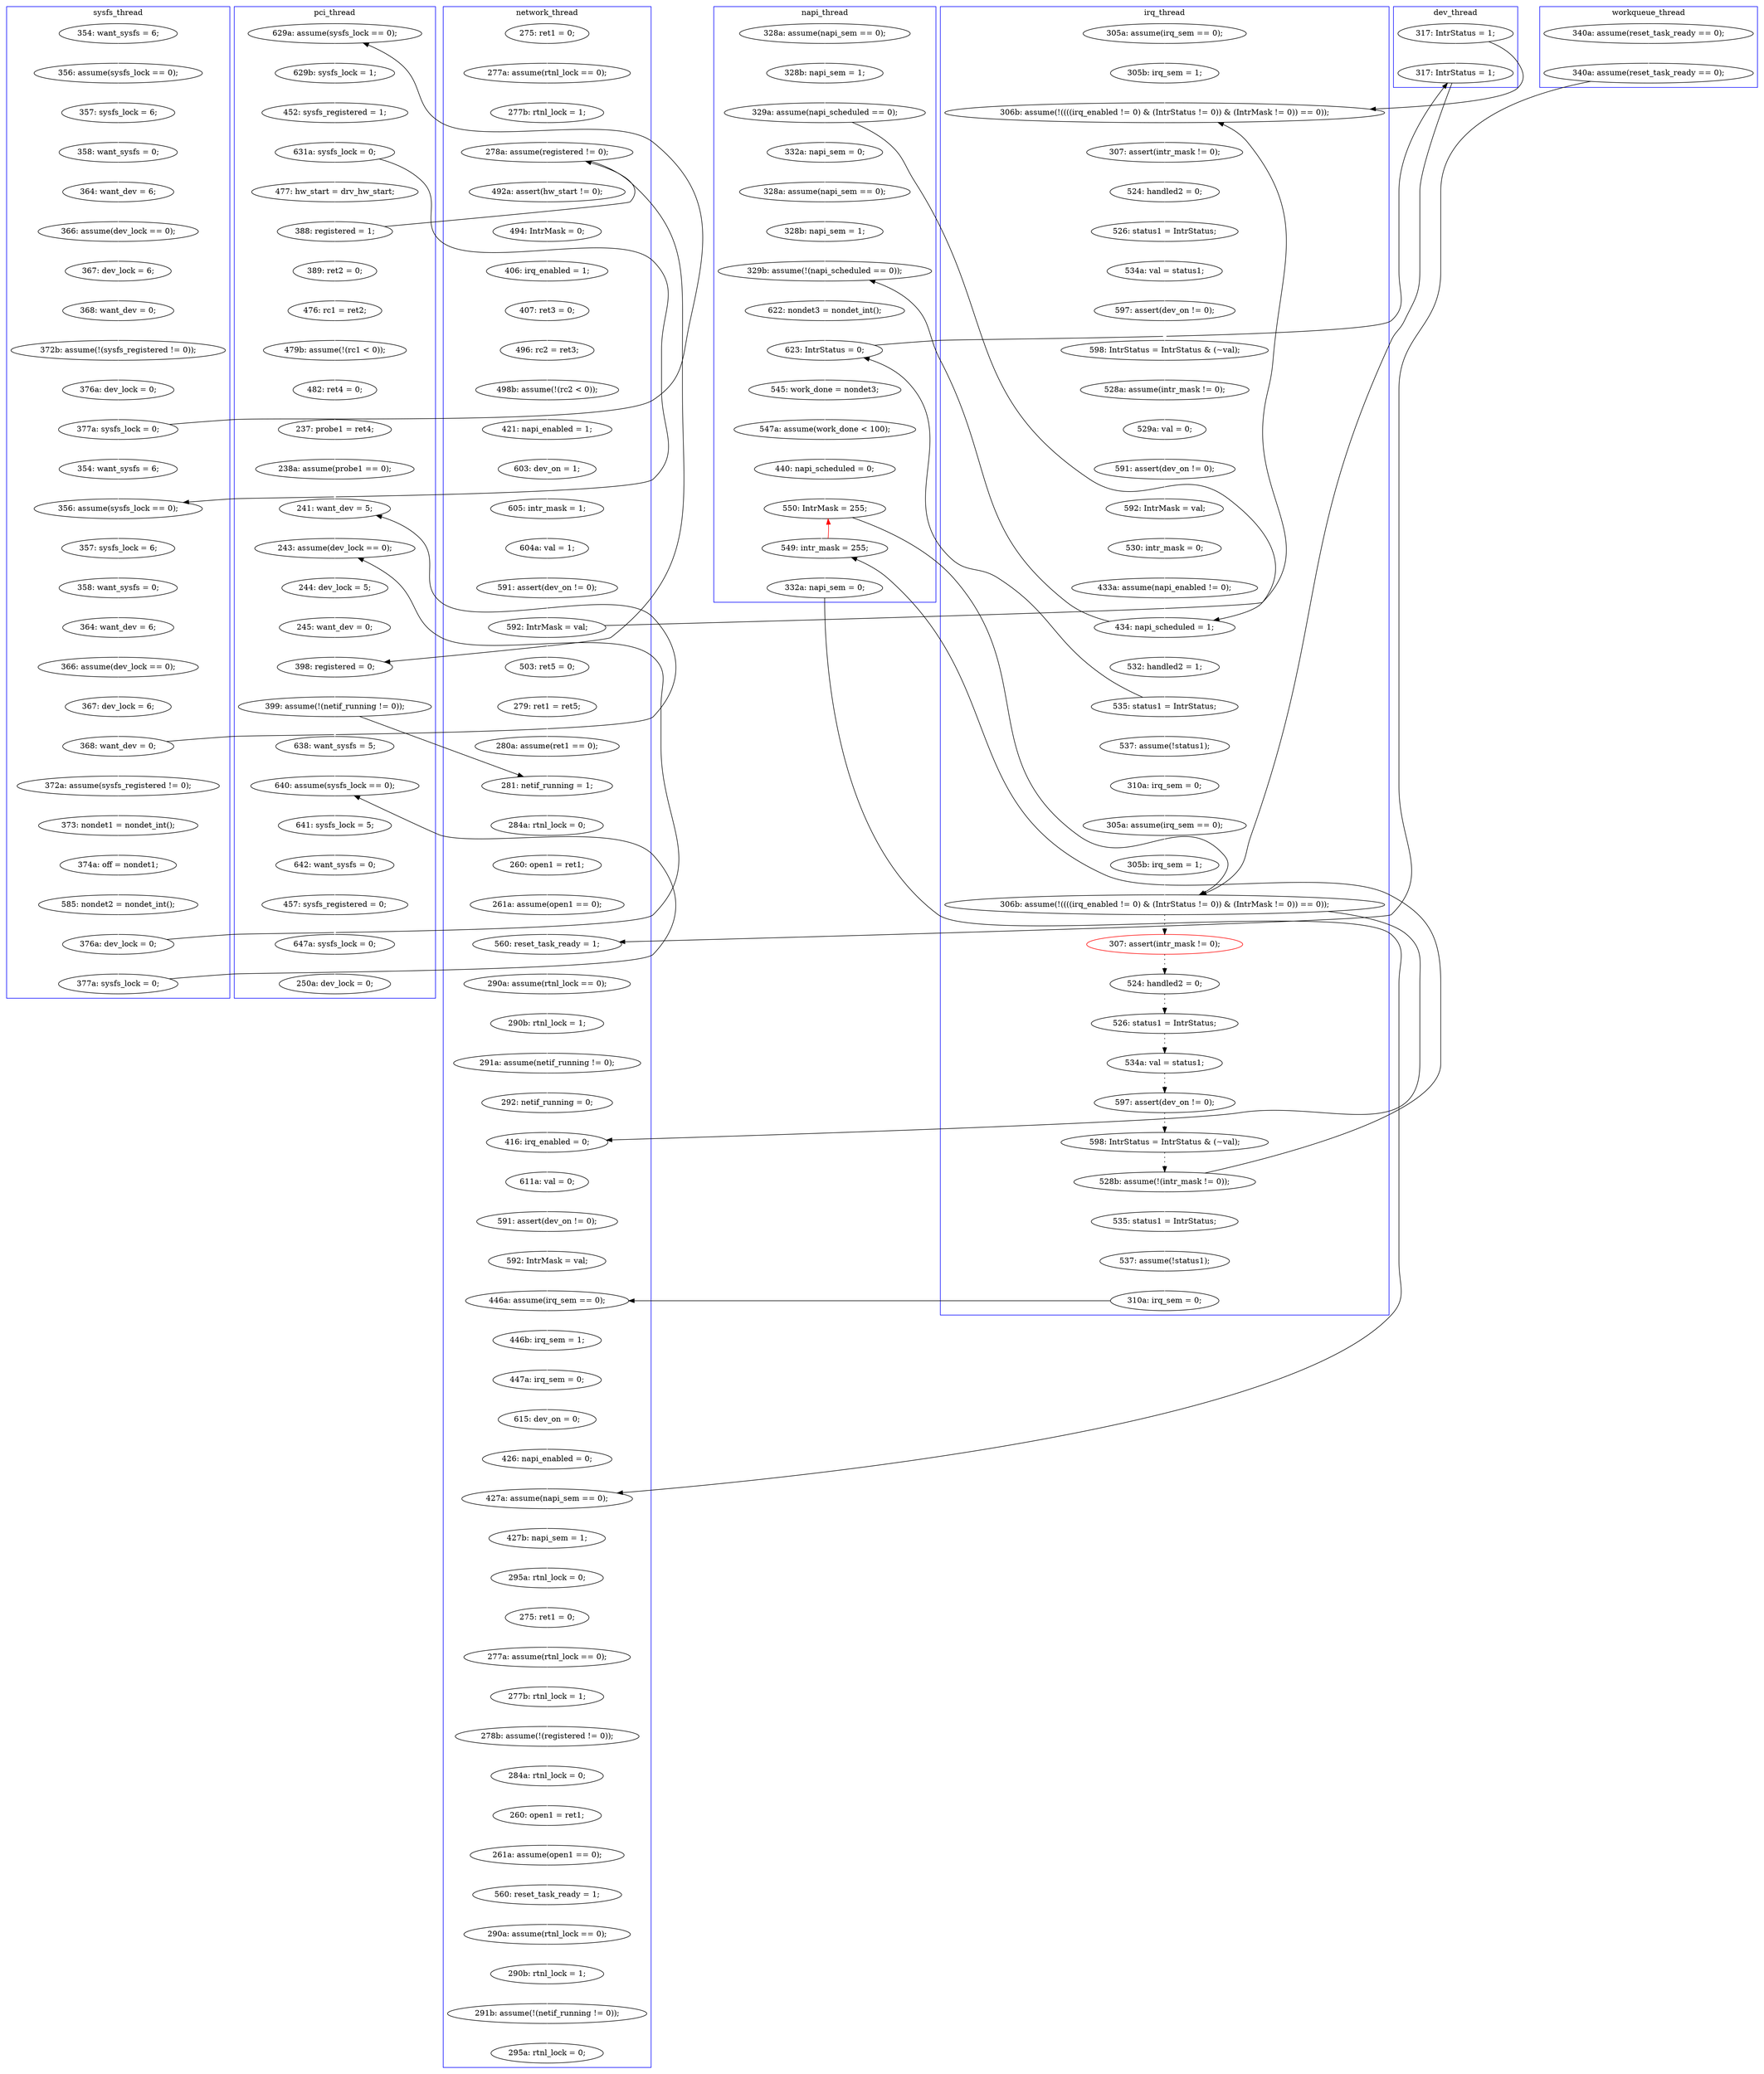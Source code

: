 digraph Counterexample {
	260 -> 262 [color = black, style = dotted]
	262 -> 264 [color = black, style = dotted]
	217 -> 242 [color = white, style = solid]
	264 -> 265 [color = black, style = dotted]
	305 -> 252 [color = red, style = solid, constraint = false]
	242 -> 244 [color = white, style = solid]
	303 -> 304 [color = white, style = solid]
	167 -> 168 [color = white, style = solid]
	296 -> 331 [color = white, style = solid]
	345 -> 346 [color = white, style = solid]
	307 -> 310 [color = white, style = solid]
	294 -> 303 [color = white, style = solid]
	244 -> 246 [color = white, style = solid]
	200 -> 204 [color = white, style = solid]
	120 -> 121 [color = white, style = solid]
	83 -> 127 [color = black, style = solid, constraint = false]
	333 -> 334 [color = white, style = solid]
	317 -> 320 [color = white, style = solid]
	163 -> 167 [color = white, style = solid]
	146 -> 147 [color = white, style = solid]
	197 -> 198 [color = white, style = solid]
	107 -> 143 [color = white, style = solid]
	80 -> 81 [color = white, style = solid]
	71 -> 74 [color = white, style = solid]
	26 -> 174 [color = white, style = solid]
	139 -> 145 [color = white, style = solid]
	253 -> 287 [color = black, style = solid, constraint = false]
	66 -> 213 [color = black, style = solid, constraint = false]
	198 -> 201 [color = white, style = solid]
	190 -> 193 [color = white, style = solid]
	79 -> 80 [color = white, style = solid]
	265 -> 268 [color = black, style = dotted]
	207 -> 216 [color = white, style = solid]
	279 -> 281 [color = white, style = solid]
	160 -> 163 [color = white, style = solid]
	326 -> 327 [color = white, style = solid]
	206 -> 207 [color = white, style = solid]
	184 -> 190 [color = white, style = solid]
	47 -> 48 [color = white, style = solid]
	202 -> 205 [color = white, style = solid]
	175 -> 206 [color = white, style = solid]
	213 -> 215 [color = white, style = solid]
	44 -> 45 [color = white, style = solid]
	106 -> 110 [color = white, style = solid]
	228 -> 231 [color = white, style = solid]
	81 -> 82 [color = white, style = solid]
	291 -> 293 [color = white, style = solid]
	282 -> 287 [color = white, style = solid]
	174 -> 177 [color = white, style = solid]
	56 -> 77 [color = white, style = solid]
	87 -> 90 [color = white, style = solid]
	239 -> 274 [color = white, style = solid]
	193 -> 200 [color = white, style = solid]
	259 -> 260 [color = black, style = dotted]
	252 -> 305 [color = white, style = solid]
	122 -> 149 [color = white, style = solid]
	320 -> 326 [color = white, style = solid]
	131 -> 132 [color = white, style = solid]
	328 -> 330 [color = white, style = solid]
	215 -> 217 [color = white, style = solid]
	111 -> 122 [color = white, style = solid]
	313 -> 316 [color = black, style = solid, constraint = false]
	46 -> 47 [color = white, style = solid]
	172 -> 184 [color = white, style = solid]
	304 -> 307 [color = white, style = solid]
	121 -> 123 [color = white, style = solid]
	287 -> 291 [color = white, style = solid]
	268 -> 269 [color = white, style = solid]
	212 -> 213 [color = white, style = solid]
	51 -> 54 [color = white, style = solid]
	90 -> 95 [color = white, style = solid]
	253 -> 254 [color = black, style = dotted]
	97 -> 174 [color = black, style = solid, constraint = false]
	149 -> 150 [color = white, style = solid]
	168 -> 169 [color = white, style = solid]
	145 -> 146 [color = white, style = solid]
	246 -> 247 [color = white, style = solid]
	115 -> 122 [color = black, style = solid, constraint = false]
	217 -> 227 [color = black, style = solid, constraint = false]
	236 -> 239 [color = white, style = solid]
	139 -> 200 [color = black, style = solid, constraint = false]
	334 -> 337 [color = white, style = solid]
	133 -> 138 [color = white, style = solid]
	185 -> 187 [color = white, style = solid]
	227 -> 233 [color = black, style = solid, constraint = false]
	147 -> 148 [color = white, style = solid]
	54 -> 56 [color = white, style = solid]
	316 -> 317 [color = white, style = solid]
	54 -> 70 [color = black, style = solid, constraint = false]
	297 -> 299 [color = white, style = solid]
	42 -> 43 [color = white, style = solid]
	346 -> 348 [color = white, style = solid]
	310 -> 315 [color = white, style = solid]
	110 -> 111 [color = white, style = solid]
	25 -> 26 [color = white, style = solid]
	78 -> 79 [color = white, style = solid]
	150 -> 155 [color = white, style = solid]
	41 -> 42 [color = white, style = solid]
	76 -> 77 [color = black, style = solid, constraint = false]
	252 -> 253 [color = black, style = solid, constraint = false]
	66 -> 175 [color = white, style = solid]
	254 -> 259 [color = black, style = dotted]
	45 -> 46 [color = white, style = solid]
	177 -> 182 [color = white, style = solid]
	48 -> 50 [color = white, style = solid]
	172 -> 174 [color = black, style = solid, constraint = false]
	62 -> 63 [color = white, style = solid]
	341 -> 345 [color = white, style = solid]
	278 -> 279 [color = white, style = solid]
	50 -> 51 [color = white, style = solid]
	117 -> 120 [color = white, style = solid]
	74 -> 76 [color = white, style = solid]
	315 -> 316 [color = white, style = solid]
	138 -> 139 [color = white, style = solid]
	95 -> 131 [color = black, style = solid, constraint = false]
	182 -> 185 [color = white, style = solid]
	85 -> 86 [color = white, style = solid]
	201 -> 202 [color = white, style = solid]
	330 -> 333 [color = white, style = solid]
	194 -> 197 [color = white, style = solid]
	293 -> 294 [color = white, style = solid]
	43 -> 44 [color = white, style = solid]
	70 -> 71 [color = white, style = solid]
	123 -> 126 [color = white, style = solid]
	86 -> 87 [color = white, style = solid]
	122 -> 138 [color = black, style = solid, constraint = false]
	83 -> 85 [color = white, style = solid]
	233 -> 253 [color = black, style = solid, constraint = false]
	156 -> 157 [color = white, style = solid]
	241 -> 296 [color = white, style = solid]
	213 -> 216 [color = black, style = solid, constraint = false]
	269 -> 297 [color = white, style = solid]
	148 -> 241 [color = white, style = solid]
	132 -> 133 [color = white, style = solid]
	97 -> 233 [color = white, style = solid]
	225 -> 227 [color = white, style = solid]
	171 -> 172 [color = white, style = solid]
	126 -> 127 [color = white, style = solid]
	157 -> 160 [color = white, style = solid]
	127 -> 131 [color = white, style = solid]
	169 -> 171 [color = white, style = solid]
	299 -> 303 [color = black, style = solid, constraint = false]
	82 -> 83 [color = white, style = solid]
	327 -> 328 [color = white, style = solid]
	99 -> 115 [color = white, style = solid]
	281 -> 282 [color = white, style = solid]
	348 -> 356 [color = white, style = solid]
	95 -> 100 [color = white, style = solid]
	268 -> 305 [color = black, style = solid, constraint = false]
	205 -> 212 [color = white, style = solid]
	143 -> 274 [color = black, style = solid, constraint = false]
	216 -> 225 [color = white, style = solid]
	250 -> 252 [color = white, style = solid]
	337 -> 341 [color = white, style = solid]
	115 -> 116 [color = white, style = solid]
	274 -> 278 [color = white, style = solid]
	305 -> 313 [color = white, style = solid]
	77 -> 78 [color = white, style = solid]
	76 -> 99 [color = white, style = solid]
	189 -> 194 [color = white, style = solid]
	247 -> 253 [color = white, style = solid]
	187 -> 189 [color = white, style = solid]
	63 -> 66 [color = white, style = solid]
	227 -> 228 [color = white, style = solid]
	204 -> 236 [color = white, style = solid]
	155 -> 156 [color = white, style = solid]
	116 -> 117 [color = white, style = solid]
	100 -> 146 [color = black, style = solid, constraint = false]
	231 -> 250 [color = white, style = solid]
	subgraph cluster5 {
		label = workqueue_thread
		color = blue
		107  [label = "340a: assume(reset_task_ready == 0);"]
		143  [label = "340a: assume(reset_task_ready == 0);"]
	}
	subgraph cluster7 {
		label = dev_thread
		color = blue
		97  [label = "317: IntrStatus = 1;"]
		233  [label = "317: IntrStatus = 1;"]
	}
	subgraph cluster1 {
		label = pci_thread
		color = blue
		127  [label = "241: want_dev = 5;"]
		99  [label = "477: hw_start = drv_hw_start;"]
		117  [label = "476: rc1 = ret2;"]
		115  [label = "388: registered = 1;"]
		331  [label = "250a: dev_lock = 0;"]
		116  [label = "389: ret2 = 0;"]
		241  [label = "457: sysfs_registered = 0;"]
		70  [label = "629a: assume(sysfs_lock == 0);"]
		132  [label = "244: dev_lock = 5;"]
		76  [label = "631a: sysfs_lock = 0;"]
		147  [label = "641: sysfs_lock = 5;"]
		126  [label = "238a: assume(probe1 == 0);"]
		131  [label = "243: assume(dev_lock == 0);"]
		120  [label = "479b: assume(!(rc1 < 0));"]
		138  [label = "398: registered = 0;"]
		145  [label = "638: want_sysfs = 5;"]
		296  [label = "647a: sysfs_lock = 0;"]
		146  [label = "640: assume(sysfs_lock == 0);"]
		148  [label = "642: want_sysfs = 0;"]
		121  [label = "482: ret4 = 0;"]
		74  [label = "452: sysfs_registered = 1;"]
		123  [label = "237: probe1 = ret4;"]
		133  [label = "245: want_dev = 0;"]
		139  [label = "399: assume(!(netif_running != 0));"]
		71  [label = "629b: sysfs_lock = 1;"]
	}
	subgraph cluster4 {
		label = napi_thread
		color = blue
		62  [label = "328a: assume(napi_sem == 0);"]
		66  [label = "329a: assume(napi_scheduled == 0);"]
		231  [label = "547a: assume(work_done < 100);"]
		175  [label = "332a: napi_sem = 0;"]
		207  [label = "328b: napi_sem = 1;"]
		228  [label = "545: work_done = nondet3;"]
		313  [label = "332a: napi_sem = 0;"]
		250  [label = "440: napi_scheduled = 0;"]
		252  [label = "550: IntrMask = 255;"]
		305  [label = "549: intr_mask = 255;"]
		63  [label = "328b: napi_sem = 1;"]
		216  [label = "329b: assume(!(napi_scheduled == 0));"]
		206  [label = "328a: assume(napi_sem == 0);"]
		225  [label = "622: nondet3 = nondet_int();"]
		227  [label = "623: IntrStatus = 0;"]
	}
	subgraph cluster6 {
		label = sysfs_thread
		color = blue
		83  [label = "368: want_dev = 0;"]
		42  [label = "356: assume(sysfs_lock == 0);"]
		46  [label = "366: assume(dev_lock == 0);"]
		43  [label = "357: sysfs_lock = 6;"]
		56  [label = "354: want_sysfs = 6;"]
		82  [label = "367: dev_lock = 6;"]
		41  [label = "354: want_sysfs = 6;"]
		100  [label = "377a: sysfs_lock = 0;"]
		87  [label = "374a: off = nondet1;"]
		77  [label = "356: assume(sysfs_lock == 0);"]
		47  [label = "367: dev_lock = 6;"]
		48  [label = "368: want_dev = 0;"]
		78  [label = "357: sysfs_lock = 6;"]
		80  [label = "364: want_dev = 6;"]
		86  [label = "373: nondet1 = nondet_int();"]
		51  [label = "376a: dev_lock = 0;"]
		44  [label = "358: want_sysfs = 0;"]
		90  [label = "585: nondet2 = nondet_int();"]
		50  [label = "372b: assume(!(sysfs_registered != 0));"]
		79  [label = "358: want_sysfs = 0;"]
		81  [label = "366: assume(dev_lock == 0);"]
		85  [label = "372a: assume(sysfs_registered != 0);"]
		95  [label = "376a: dev_lock = 0;"]
		54  [label = "377a: sysfs_lock = 0;"]
		45  [label = "364: want_dev = 6;"]
	}
	subgraph cluster3 {
		label = irq_thread
		color = blue
		262  [label = "534a: val = status1;"]
		202  [label = "592: IntrMask = val;"]
		253  [label = "306b: assume(!((((irq_enabled != 0) & (IntrStatus != 0)) & (IntrMask != 0)) == 0));"]
		215  [label = "532: handled2 = 1;"]
		26  [label = "305b: irq_sem = 1;"]
		265  [label = "598: IntrStatus = IntrStatus & (~val);"]
		174  [label = "306b: assume(!((((irq_enabled != 0) & (IntrStatus != 0)) & (IntrMask != 0)) == 0));"]
		187  [label = "534a: val = status1;"]
		264  [label = "597: assert(dev_on != 0);"]
		213  [label = "434: napi_scheduled = 1;"]
		25  [label = "305a: assume(irq_sem == 0);"]
		260  [label = "526: status1 = IntrStatus;"]
		197  [label = "528a: assume(intr_mask != 0);"]
		212  [label = "433a: assume(napi_enabled != 0);"]
		246  [label = "305a: assume(irq_sem == 0);"]
		259  [label = "524: handled2 = 0;"]
		297  [label = "537: assume(!status1);"]
		205  [label = "530: intr_mask = 0;"]
		217  [label = "535: status1 = IntrStatus;"]
		247  [label = "305b: irq_sem = 1;"]
		177  [label = "307: assert(intr_mask != 0);"]
		194  [label = "598: IntrStatus = IntrStatus & (~val);"]
		254  [label = "307: assert(intr_mask != 0);", color = red]
		242  [label = "537: assume(!status1);"]
		269  [label = "535: status1 = IntrStatus;"]
		189  [label = "597: assert(dev_on != 0);"]
		198  [label = "529a: val = 0;"]
		201  [label = "591: assert(dev_on != 0);"]
		182  [label = "524: handled2 = 0;"]
		268  [label = "528b: assume(!(intr_mask != 0));"]
		185  [label = "526: status1 = IntrStatus;"]
		299  [label = "310a: irq_sem = 0;"]
		244  [label = "310a: irq_sem = 0;"]
	}
	subgraph cluster2 {
		label = network_thread
		color = blue
		317  [label = "427b: napi_sem = 1;"]
		293  [label = "591: assert(dev_on != 0);"]
		190  [label = "279: ret1 = ret5;"]
		345  [label = "290a: assume(rtnl_lock == 0);"]
		193  [label = "280a: assume(ret1 == 0);"]
		315  [label = "426: napi_enabled = 0;"]
		200  [label = "281: netif_running = 1;"]
		346  [label = "290b: rtnl_lock = 1;"]
		122  [label = "278a: assume(registered != 0);"]
		110  [label = "277a: assume(rtnl_lock == 0);"]
		160  [label = "498b: assume(!(rc2 < 0));"]
		239  [label = "261a: assume(open1 == 0);"]
		172  [label = "592: IntrMask = val;"]
		334  [label = "260: open1 = ret1;"]
		274  [label = "560: reset_task_ready = 1;"]
		236  [label = "260: open1 = ret1;"]
		303  [label = "446a: assume(irq_sem == 0);"]
		156  [label = "407: ret3 = 0;"]
		106  [label = "275: ret1 = 0;"]
		330  [label = "278b: assume(!(registered != 0));"]
		294  [label = "592: IntrMask = val;"]
		341  [label = "560: reset_task_ready = 1;"]
		304  [label = "446b: irq_sem = 1;"]
		111  [label = "277b: rtnl_lock = 1;"]
		348  [label = "291b: assume(!(netif_running != 0));"]
		337  [label = "261a: assume(open1 == 0);"]
		310  [label = "615: dev_on = 0;"]
		279  [label = "290b: rtnl_lock = 1;"]
		316  [label = "427a: assume(napi_sem == 0);"]
		307  [label = "447a: irq_sem = 0;"]
		169  [label = "604a: val = 1;"]
		320  [label = "295a: rtnl_lock = 0;"]
		171  [label = "591: assert(dev_on != 0);"]
		327  [label = "277a: assume(rtnl_lock == 0);"]
		281  [label = "291a: assume(netif_running != 0);"]
		157  [label = "496: rc2 = ret3;"]
		167  [label = "603: dev_on = 1;"]
		204  [label = "284a: rtnl_lock = 0;"]
		282  [label = "292: netif_running = 0;"]
		184  [label = "503: ret5 = 0;"]
		287  [label = "416: irq_enabled = 0;"]
		326  [label = "275: ret1 = 0;"]
		278  [label = "290a: assume(rtnl_lock == 0);"]
		328  [label = "277b: rtnl_lock = 1;"]
		150  [label = "494: IntrMask = 0;"]
		163  [label = "421: napi_enabled = 1;"]
		333  [label = "284a: rtnl_lock = 0;"]
		149  [label = "492a: assert(hw_start != 0);"]
		291  [label = "611a: val = 0;"]
		356  [label = "295a: rtnl_lock = 0;"]
		168  [label = "605: intr_mask = 1;"]
		155  [label = "406: irq_enabled = 1;"]
	}
}